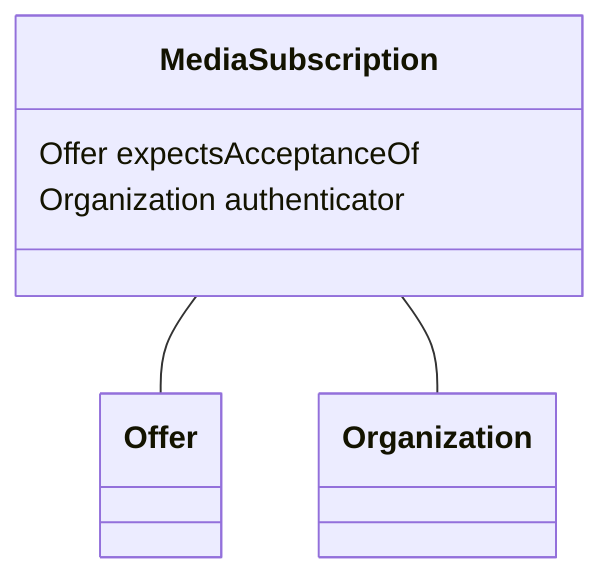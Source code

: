 classDiagram
  MediaSubscription -- Offer
  MediaSubscription -- Organization


class MediaSubscription {

  Offer expectsAcceptanceOf
  Organization authenticator

 }